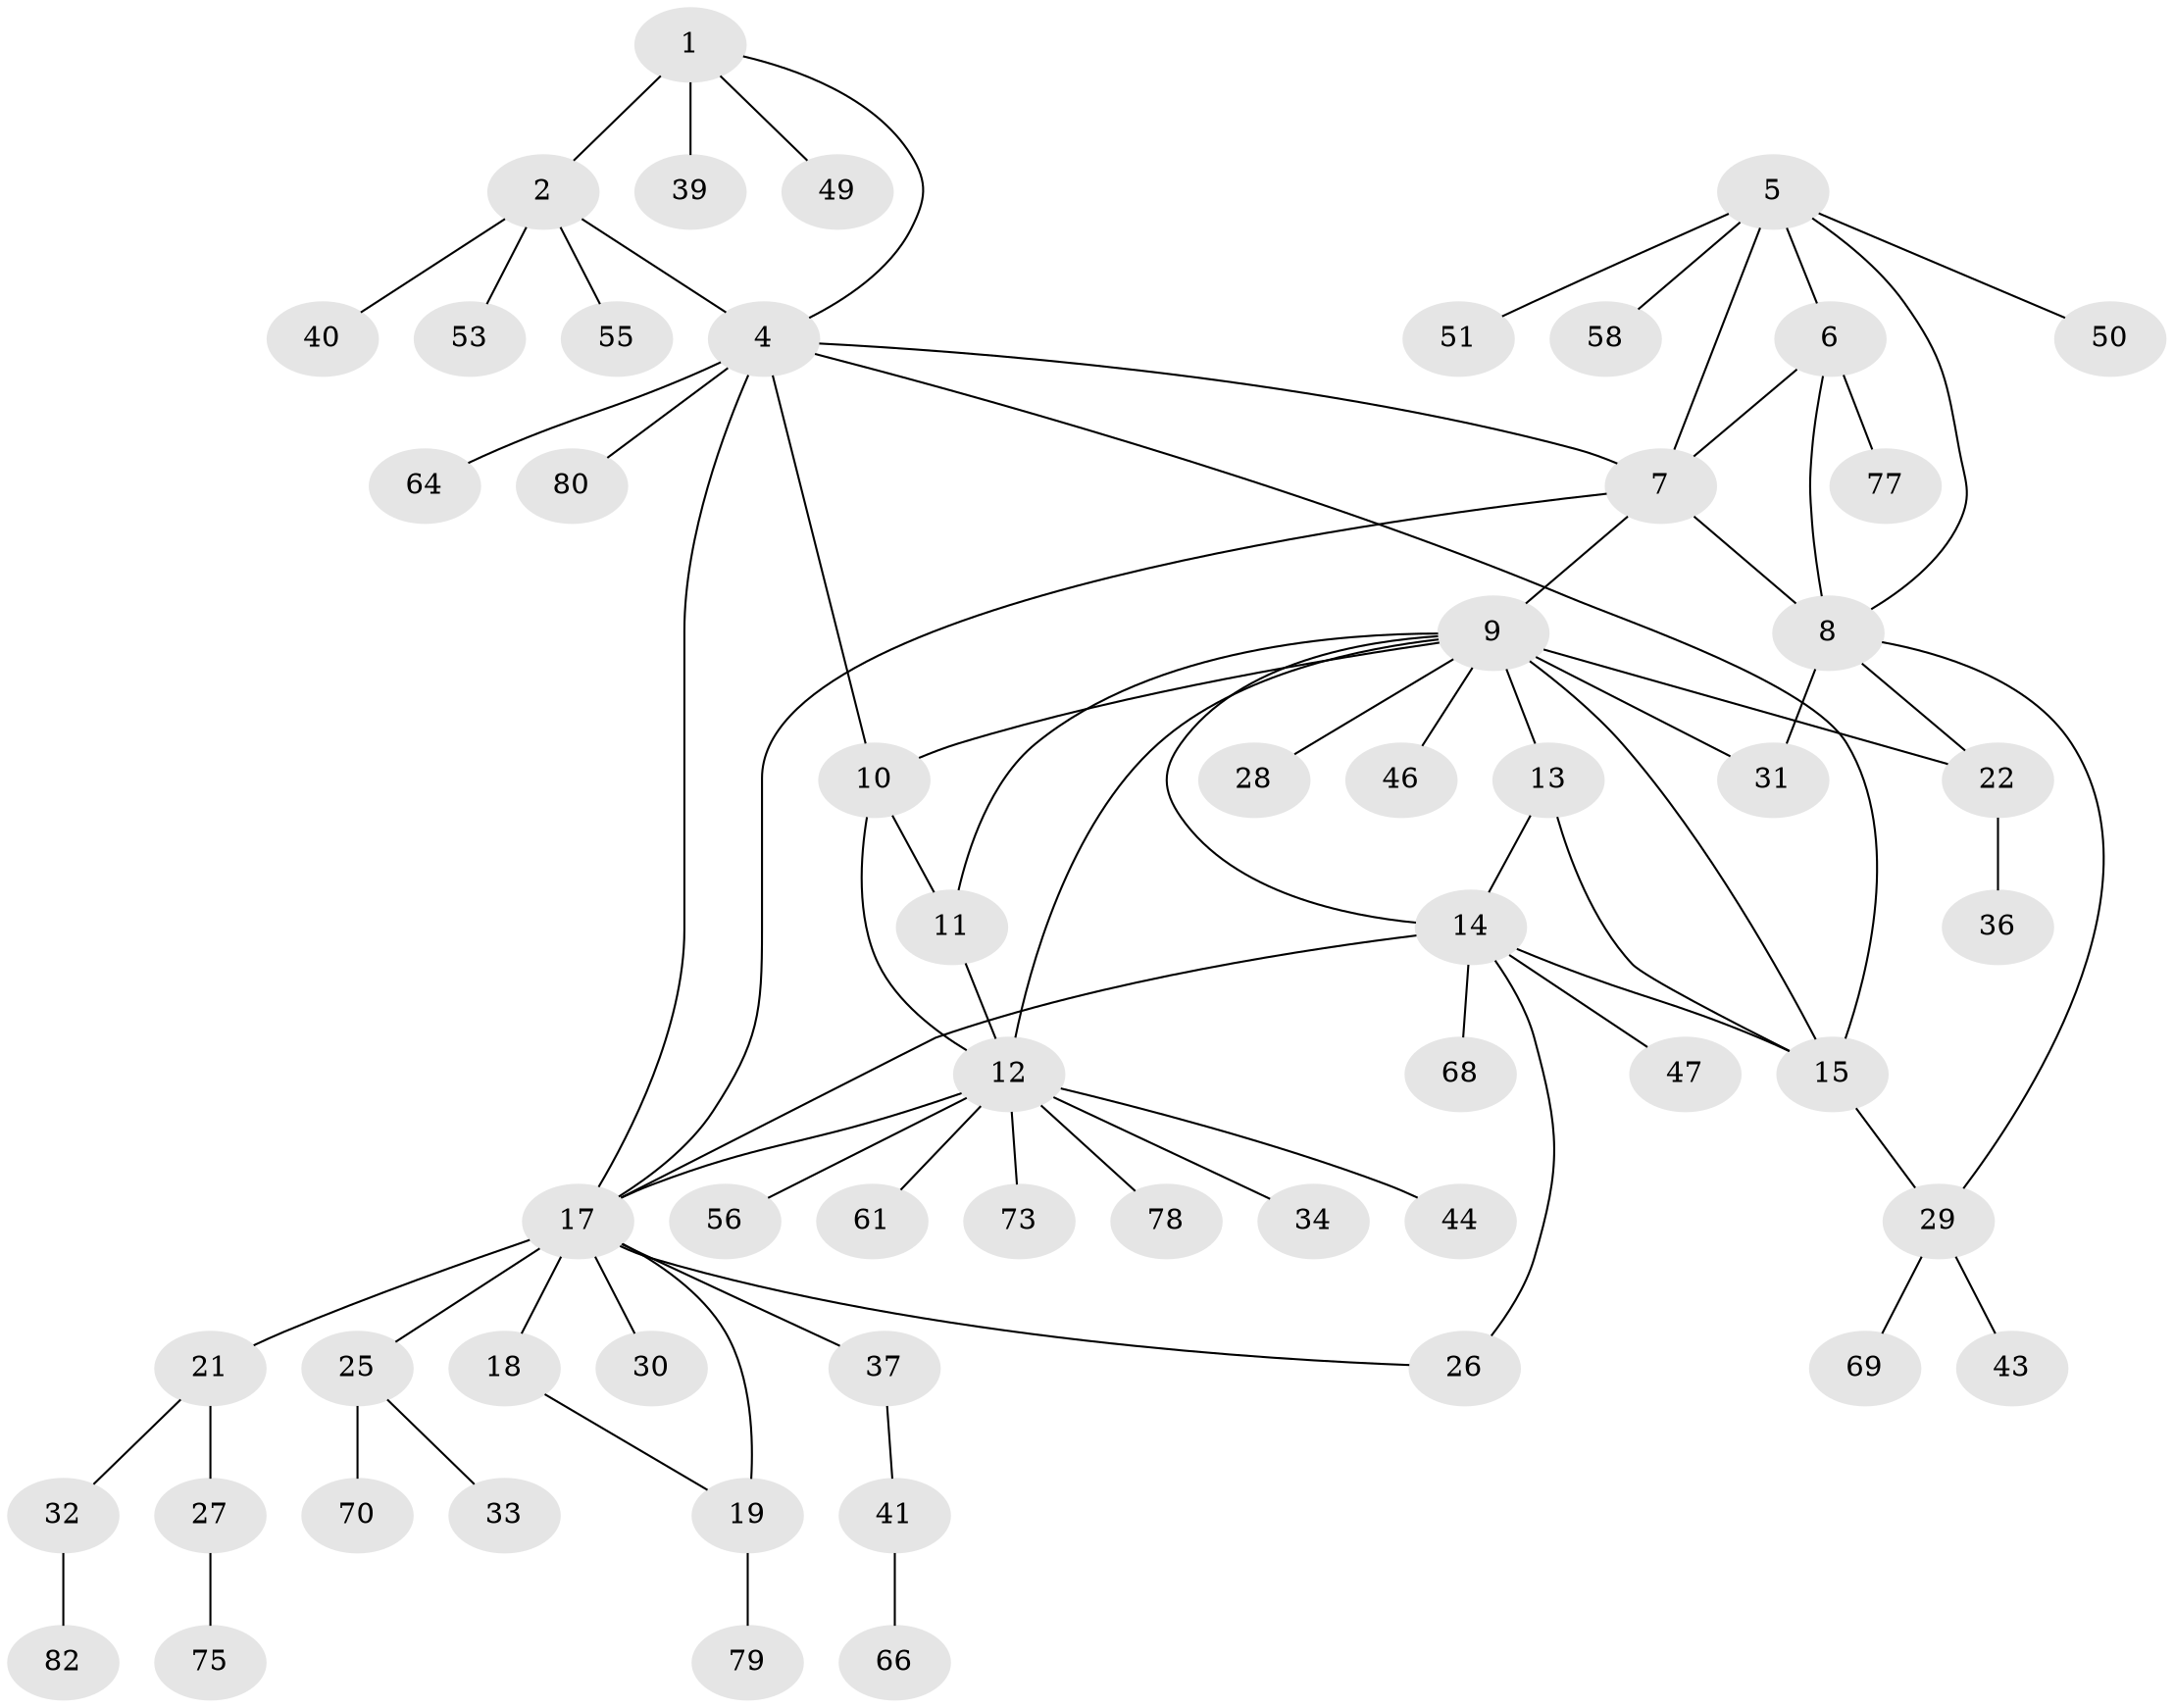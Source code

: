 // original degree distribution, {5: 0.024096385542168676, 8: 0.012048192771084338, 3: 0.0963855421686747, 9: 0.024096385542168676, 6: 0.024096385542168676, 4: 0.04819277108433735, 7: 0.04819277108433735, 10: 0.03614457831325301, 1: 0.5542168674698795, 2: 0.13253012048192772}
// Generated by graph-tools (version 1.1) at 2025/19/03/04/25 18:19:49]
// undirected, 58 vertices, 77 edges
graph export_dot {
graph [start="1"]
  node [color=gray90,style=filled];
  1;
  2 [super="+3+60+57"];
  4;
  5;
  6;
  7;
  8 [super="+74"];
  9 [super="+42+16"];
  10;
  11;
  12;
  13 [super="+38"];
  14;
  15 [super="+48+65+67+72+23"];
  17 [super="+20"];
  18;
  19 [super="+24"];
  21;
  22;
  25;
  26;
  27;
  28 [super="+45"];
  29;
  30;
  31;
  32 [super="+81"];
  33;
  34 [super="+63"];
  36;
  37;
  39;
  40;
  41;
  43;
  44;
  46;
  47 [super="+71"];
  49;
  50 [super="+52"];
  51;
  53;
  55;
  56;
  58;
  61;
  64;
  66;
  68;
  69;
  70;
  73;
  75;
  77 [super="+83"];
  78;
  79;
  80;
  82;
  1 -- 2 [weight=2];
  1 -- 4;
  1 -- 39;
  1 -- 49;
  2 -- 4 [weight=2];
  2 -- 40;
  2 -- 53;
  2 -- 55;
  4 -- 7;
  4 -- 10;
  4 -- 15;
  4 -- 64;
  4 -- 80;
  4 -- 17;
  5 -- 6;
  5 -- 7;
  5 -- 8;
  5 -- 50;
  5 -- 51;
  5 -- 58;
  6 -- 7;
  6 -- 8;
  6 -- 77;
  7 -- 8;
  7 -- 9 [weight=2];
  7 -- 17;
  8 -- 22;
  8 -- 29;
  8 -- 31;
  9 -- 10;
  9 -- 11;
  9 -- 12;
  9 -- 31;
  9 -- 22;
  9 -- 46;
  9 -- 28;
  9 -- 13;
  9 -- 14;
  9 -- 15;
  10 -- 11;
  10 -- 12;
  11 -- 12;
  12 -- 17;
  12 -- 34;
  12 -- 44;
  12 -- 56;
  12 -- 61;
  12 -- 73;
  12 -- 78;
  13 -- 14;
  13 -- 15;
  14 -- 15;
  14 -- 26;
  14 -- 47;
  14 -- 68;
  14 -- 17;
  15 -- 29;
  17 -- 18 [weight=2];
  17 -- 19 [weight=2];
  17 -- 26;
  17 -- 37;
  17 -- 21;
  17 -- 25;
  17 -- 30;
  18 -- 19;
  19 -- 79;
  21 -- 27;
  21 -- 32;
  22 -- 36;
  25 -- 33;
  25 -- 70;
  27 -- 75;
  29 -- 43;
  29 -- 69;
  32 -- 82;
  37 -- 41;
  41 -- 66;
}
